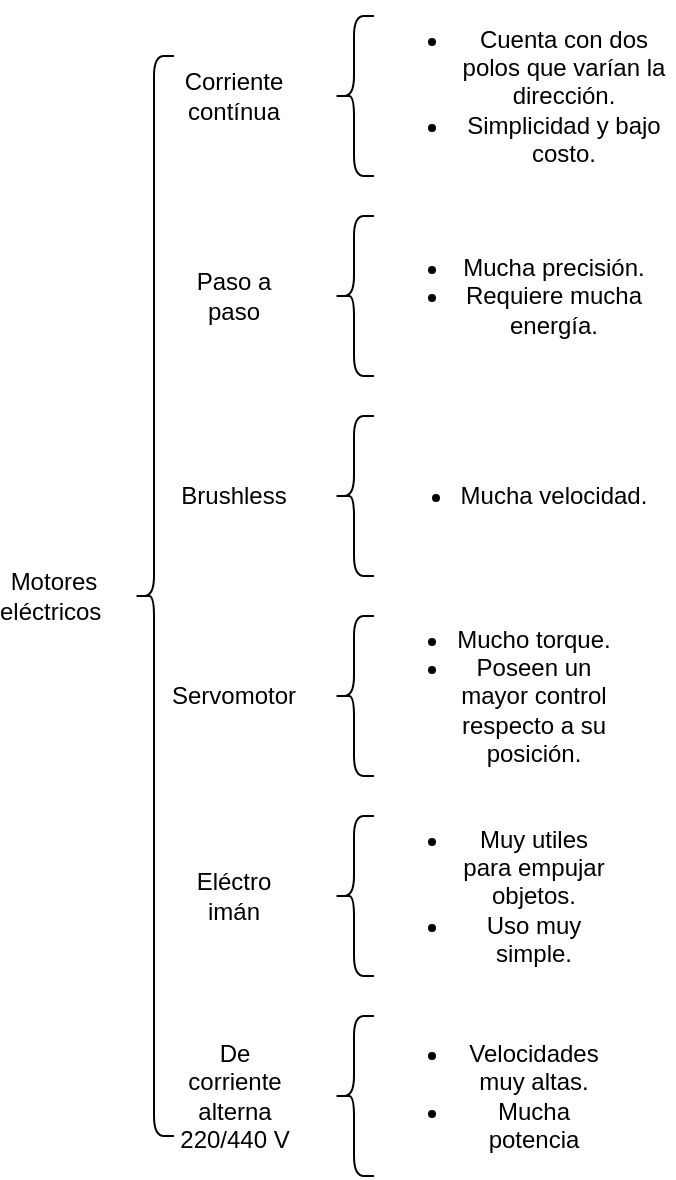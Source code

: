 <mxfile version="12.2.4" pages="1"><diagram id="NWuv7f3wSy8nXiSDYZng" name="Page-1"><mxGraphModel dx="1104" dy="735" grid="1" gridSize="10" guides="1" tooltips="1" connect="1" arrows="1" fold="1" page="1" pageScale="1" pageWidth="827" pageHeight="1169" math="0" shadow="0"><root><mxCell id="0"/><mxCell id="1" parent="0"/><mxCell id="2" value="Motores eléctricos&amp;nbsp;" style="text;html=1;strokeColor=none;fillColor=none;align=center;verticalAlign=middle;whiteSpace=wrap;rounded=0;" parent="1" vertex="1"><mxGeometry x="20" y="310" width="40" height="20" as="geometry"/></mxCell><mxCell id="3" value="Corriente contínua" style="text;html=1;strokeColor=none;fillColor=none;align=center;verticalAlign=middle;whiteSpace=wrap;rounded=0;" parent="1" vertex="1"><mxGeometry x="110" y="60" width="40" height="20" as="geometry"/></mxCell><mxCell id="5" value="Paso a paso" style="text;html=1;strokeColor=none;fillColor=none;align=center;verticalAlign=middle;whiteSpace=wrap;rounded=0;" parent="1" vertex="1"><mxGeometry x="110" y="160" width="40" height="20" as="geometry"/></mxCell><mxCell id="6" value="Brushless" style="text;html=1;strokeColor=none;fillColor=none;align=center;verticalAlign=middle;whiteSpace=wrap;rounded=0;" parent="1" vertex="1"><mxGeometry x="110" y="260" width="40" height="20" as="geometry"/></mxCell><mxCell id="7" value="Eléctro imán" style="text;html=1;strokeColor=none;fillColor=none;align=center;verticalAlign=middle;whiteSpace=wrap;rounded=0;" parent="1" vertex="1"><mxGeometry x="110" y="460" width="40" height="20" as="geometry"/></mxCell><mxCell id="8" value="Servomotor" style="text;html=1;strokeColor=none;fillColor=none;align=center;verticalAlign=middle;whiteSpace=wrap;rounded=0;" parent="1" vertex="1"><mxGeometry x="110" y="360" width="40" height="20" as="geometry"/></mxCell><mxCell id="9" value="De corriente alterna 220/440 V" style="text;html=1;strokeColor=none;fillColor=none;align=center;verticalAlign=middle;whiteSpace=wrap;rounded=0;" parent="1" vertex="1"><mxGeometry x="98" y="560" width="65" height="20" as="geometry"/></mxCell><mxCell id="10" value="" style="shape=curlyBracket;whiteSpace=wrap;html=1;rounded=1;" parent="1" vertex="1"><mxGeometry x="80" y="50" width="20" height="540" as="geometry"/></mxCell><mxCell id="12" value="" style="shape=curlyBracket;whiteSpace=wrap;html=1;rounded=1;" parent="1" vertex="1"><mxGeometry x="180" y="30" width="20" height="80" as="geometry"/></mxCell><mxCell id="14" value="&lt;ul&gt;&lt;li&gt;Cuenta con dos polos que varían la dirección.&lt;/li&gt;&lt;li&gt;Simplicidad y bajo costo.&lt;/li&gt;&lt;/ul&gt;" style="text;html=1;strokeColor=none;fillColor=none;align=center;verticalAlign=middle;whiteSpace=wrap;rounded=0;" parent="1" vertex="1"><mxGeometry x="200" y="60" width="150" height="20" as="geometry"/></mxCell><mxCell id="16" value="" style="shape=curlyBracket;whiteSpace=wrap;html=1;rounded=1;" parent="1" vertex="1"><mxGeometry x="180" y="130" width="20" height="80" as="geometry"/></mxCell><mxCell id="17" value="&lt;ul&gt;&lt;li&gt;Mucha precisión.&lt;/li&gt;&lt;li&gt;Requiere mucha energía.&lt;/li&gt;&lt;/ul&gt;" style="text;html=1;strokeColor=none;fillColor=none;align=center;verticalAlign=middle;whiteSpace=wrap;rounded=0;" parent="1" vertex="1"><mxGeometry x="200" y="160" width="140" height="20" as="geometry"/></mxCell><mxCell id="18" value="" style="shape=curlyBracket;whiteSpace=wrap;html=1;rounded=1;" parent="1" vertex="1"><mxGeometry x="180" y="230" width="20" height="80" as="geometry"/></mxCell><mxCell id="19" value="&lt;ul&gt;&lt;li&gt;Mucha velocidad.&lt;/li&gt;&lt;/ul&gt;" style="text;html=1;strokeColor=none;fillColor=none;align=center;verticalAlign=middle;whiteSpace=wrap;rounded=0;" parent="1" vertex="1"><mxGeometry x="200" y="260" width="140" height="20" as="geometry"/></mxCell><mxCell id="20" value="" style="shape=curlyBracket;whiteSpace=wrap;html=1;rounded=1;" parent="1" vertex="1"><mxGeometry x="180" y="330" width="20" height="80" as="geometry"/></mxCell><mxCell id="21" value="&lt;ul&gt;&lt;li&gt;Mucho torque.&lt;/li&gt;&lt;li&gt;Poseen un mayor control respecto a su posición.&lt;/li&gt;&lt;/ul&gt;" style="text;html=1;strokeColor=none;fillColor=none;align=center;verticalAlign=middle;whiteSpace=wrap;rounded=0;" parent="1" vertex="1"><mxGeometry x="200" y="360" width="120" height="20" as="geometry"/></mxCell><mxCell id="22" value="" style="shape=curlyBracket;whiteSpace=wrap;html=1;rounded=1;" parent="1" vertex="1"><mxGeometry x="180" y="430" width="20" height="80" as="geometry"/></mxCell><mxCell id="23" value="&lt;ul&gt;&lt;li&gt;Muy utiles para empujar objetos.&lt;/li&gt;&lt;li&gt;Uso muy simple.&lt;/li&gt;&lt;/ul&gt;" style="text;html=1;strokeColor=none;fillColor=none;align=center;verticalAlign=middle;whiteSpace=wrap;rounded=0;" parent="1" vertex="1"><mxGeometry x="200" y="460" width="120" height="20" as="geometry"/></mxCell><mxCell id="24" value="" style="shape=curlyBracket;whiteSpace=wrap;html=1;rounded=1;" parent="1" vertex="1"><mxGeometry x="180" y="530" width="20" height="80" as="geometry"/></mxCell><mxCell id="25" value="&lt;ul&gt;&lt;li&gt;Velocidades muy altas.&lt;/li&gt;&lt;li&gt;Mucha potencia&lt;/li&gt;&lt;/ul&gt;" style="text;html=1;strokeColor=none;fillColor=none;align=center;verticalAlign=middle;whiteSpace=wrap;rounded=0;" parent="1" vertex="1"><mxGeometry x="200" y="560" width="120" height="20" as="geometry"/></mxCell></root></mxGraphModel></diagram></mxfile>